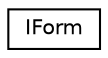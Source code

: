 digraph "圖形化之類別階層"
{
 // LATEX_PDF_SIZE
  edge [fontname="Helvetica",fontsize="10",labelfontname="Helvetica",labelfontsize="10"];
  node [fontname="Helvetica",fontsize="10",shape=record];
  rankdir="LR";
  Node0 [label="IForm",height=0.2,width=0.4,color="black", fillcolor="white", style="filled",URL="$interfaceShapeLib_1_1VShape_1_1IForm.html",tooltip=" "];
}
